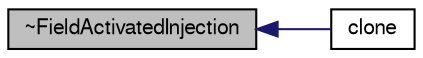 digraph "~FieldActivatedInjection"
{
  bgcolor="transparent";
  edge [fontname="FreeSans",fontsize="10",labelfontname="FreeSans",labelfontsize="10"];
  node [fontname="FreeSans",fontsize="10",shape=record];
  rankdir="LR";
  Node11 [label="~FieldActivatedInjection",height=0.2,width=0.4,color="black", fillcolor="grey75", style="filled", fontcolor="black"];
  Node11 -> Node12 [dir="back",color="midnightblue",fontsize="10",style="solid",fontname="FreeSans"];
  Node12 [label="clone",height=0.2,width=0.4,color="black",URL="$a24066.html#ac6d7055f88f8ceb366a9f64d3ba635e0",tooltip="Construct and return a clone. "];
}
